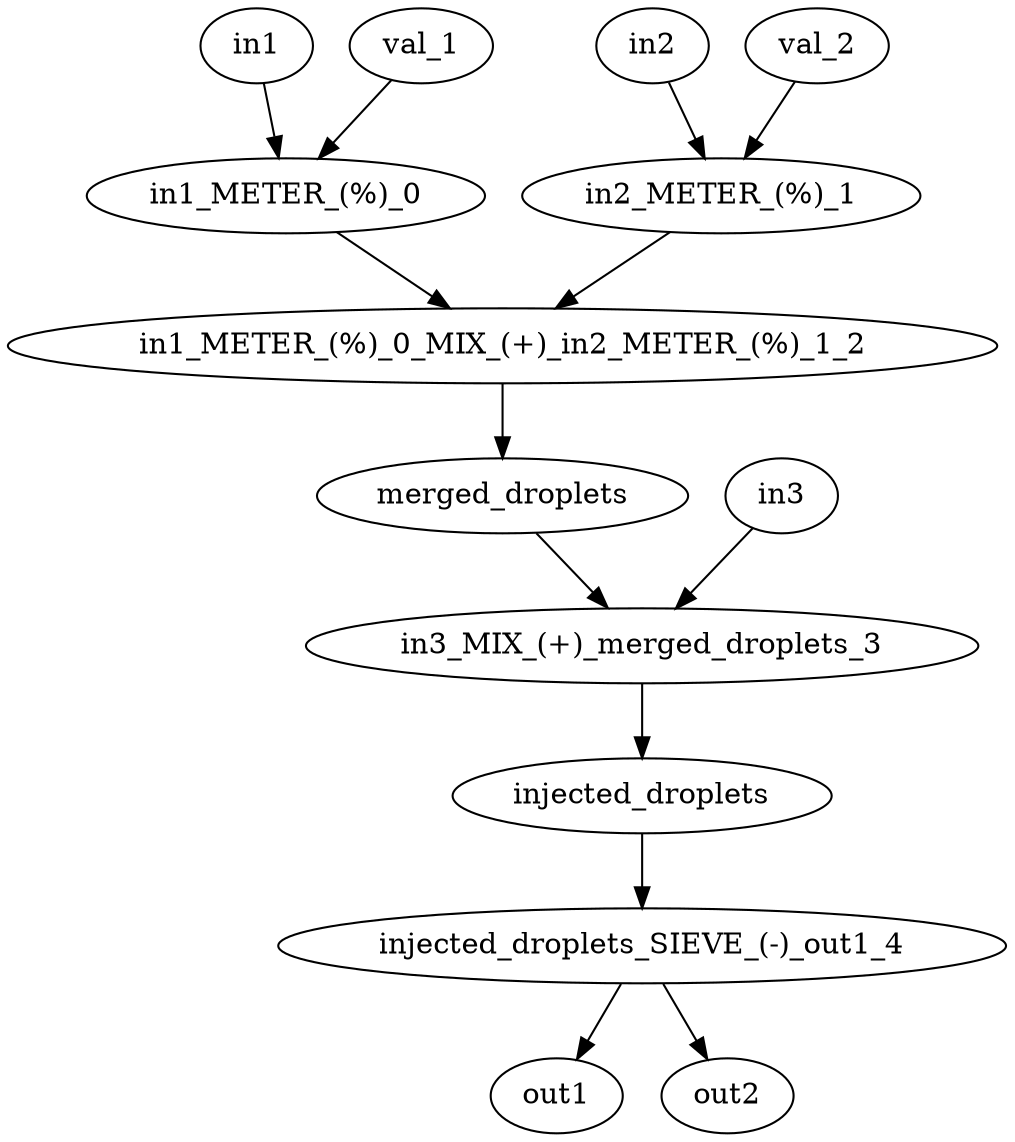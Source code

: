 strict digraph "" {
	in1 -> "in1_METER_(%)_0";
	in2 -> "in2_METER_(%)_1";
	in3 -> "in3_MIX_(+)_merged_droplets_3";
	merged_droplets -> "in3_MIX_(+)_merged_droplets_3";
	"in1_METER_(%)_0" -> "in1_METER_(%)_0_MIX_(+)_in2_METER_(%)_1_2";
	val_1 -> "in1_METER_(%)_0";
	"in2_METER_(%)_1" -> "in1_METER_(%)_0_MIX_(+)_in2_METER_(%)_1_2";
	val_2 -> "in2_METER_(%)_1";
	"in1_METER_(%)_0_MIX_(+)_in2_METER_(%)_1_2" -> merged_droplets;
	injected_droplets -> "injected_droplets_SIEVE_(-)_out1_4";
	"in3_MIX_(+)_merged_droplets_3" -> injected_droplets;
	"injected_droplets_SIEVE_(-)_out1_4" -> out1;
	"injected_droplets_SIEVE_(-)_out1_4" -> out2;
}
